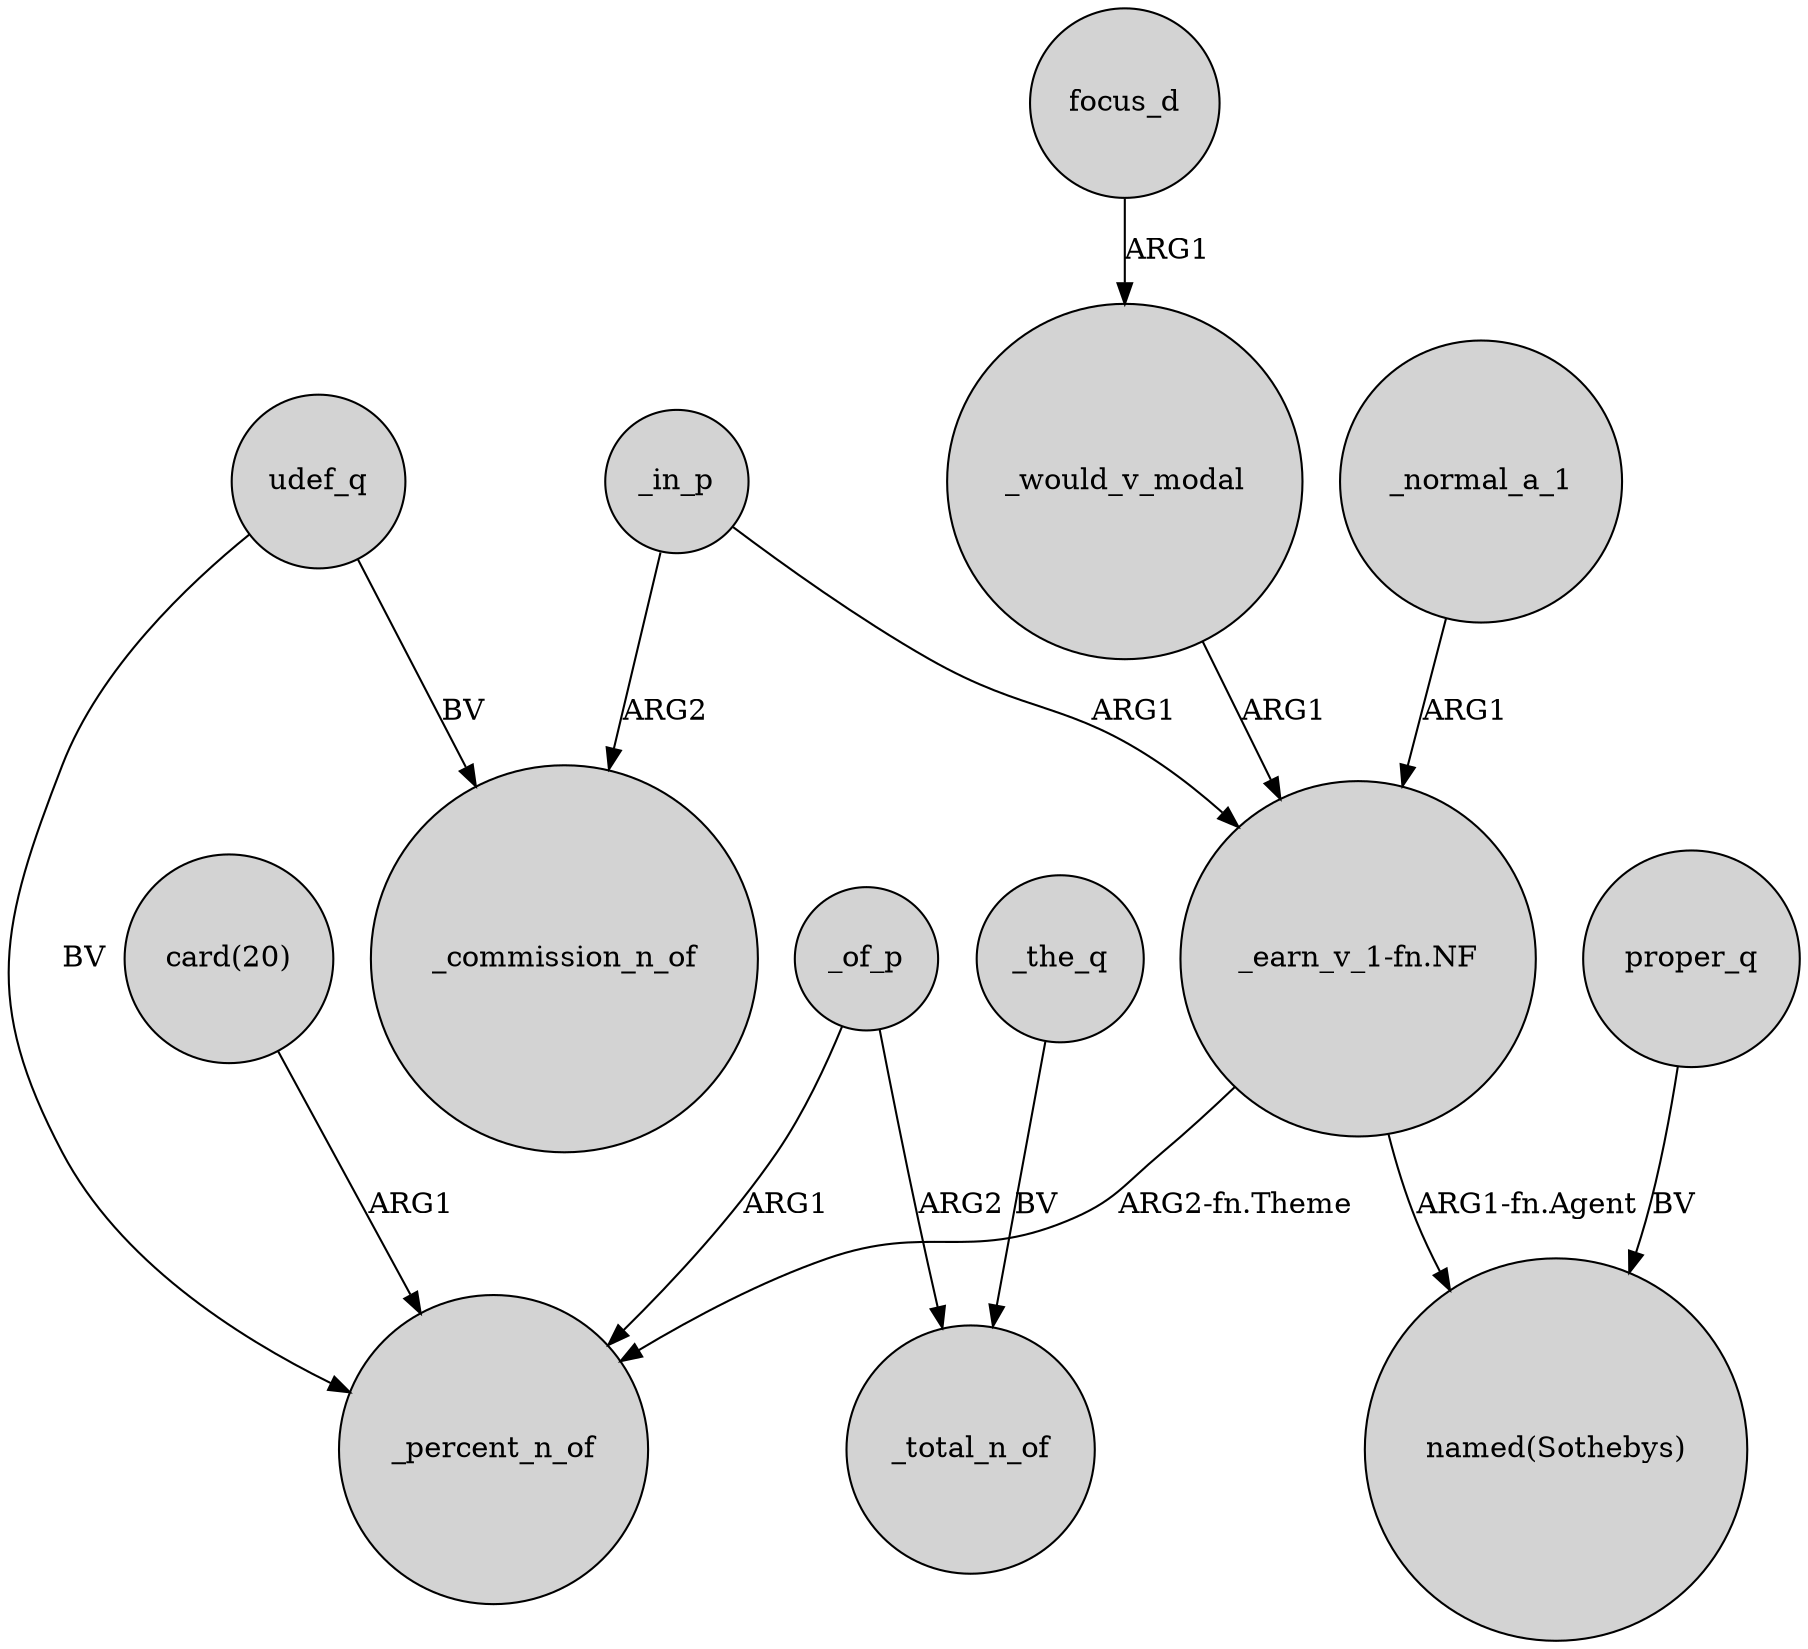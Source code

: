 digraph {
	node [shape=circle style=filled]
	_in_p -> _commission_n_of [label=ARG2]
	_of_p -> _percent_n_of [label=ARG1]
	_of_p -> _total_n_of [label=ARG2]
	"_earn_v_1-fn.NF" -> "named(Sothebys)" [label="ARG1-fn.Agent"]
	proper_q -> "named(Sothebys)" [label=BV]
	_in_p -> "_earn_v_1-fn.NF" [label=ARG1]
	udef_q -> _percent_n_of [label=BV]
	_would_v_modal -> "_earn_v_1-fn.NF" [label=ARG1]
	_normal_a_1 -> "_earn_v_1-fn.NF" [label=ARG1]
	_the_q -> _total_n_of [label=BV]
	"_earn_v_1-fn.NF" -> _percent_n_of [label="ARG2-fn.Theme"]
	focus_d -> _would_v_modal [label=ARG1]
	"card(20)" -> _percent_n_of [label=ARG1]
	udef_q -> _commission_n_of [label=BV]
}
